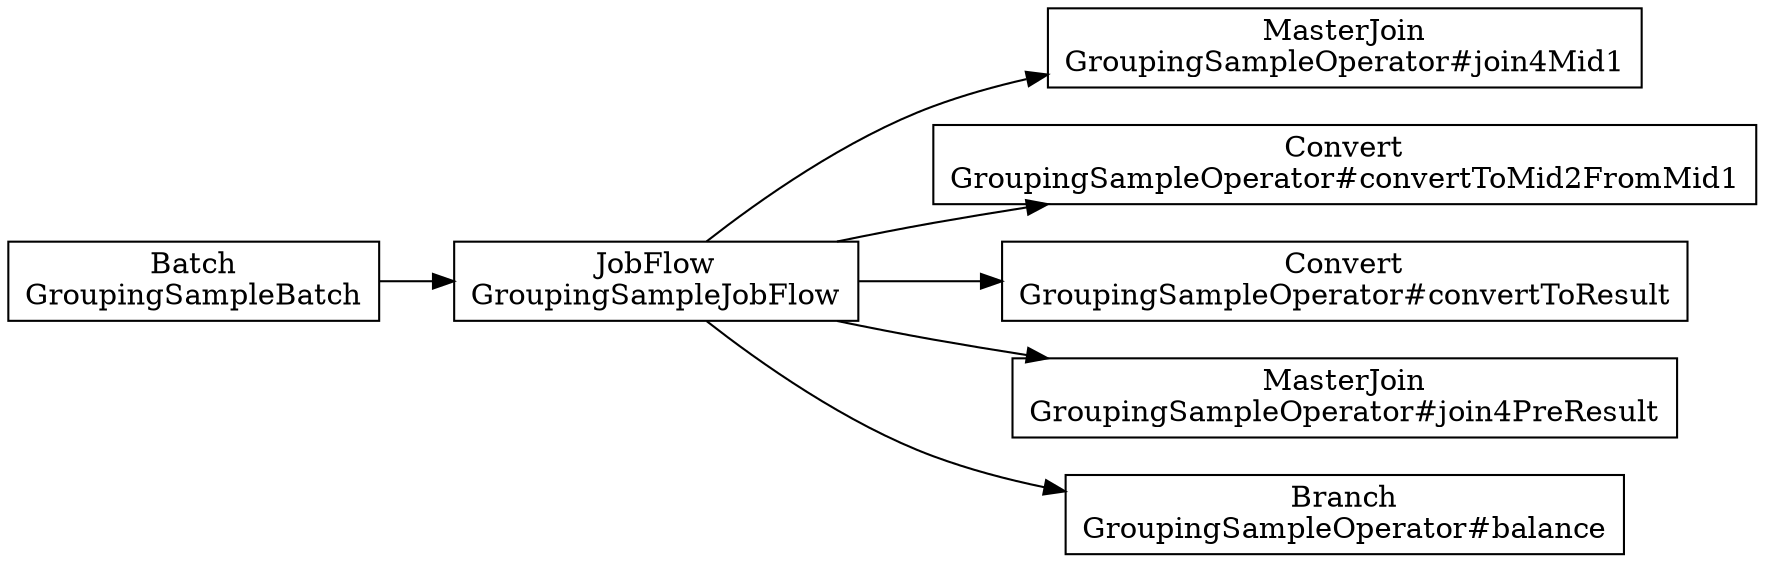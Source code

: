 digraph {
    rankdir = LR;
    "83f1ade9-a261-47aa-b731-f3f40e3feef5" [shape=box, label="Batch\nGroupingSampleBatch"];
    "16015d29-b109-4f99-a2c2-27f5d16bb914" [shape=box, label="JobFlow\nGroupingSampleJobFlow"];
    "fd86dc50-a63f-4b5c-846b-7dd48e002e1e" [shape=box, label="MasterJoin\nGroupingSampleOperator#join4Mid1"];
    "16015d29-b109-4f99-a2c2-27f5d16bb914" -> "fd86dc50-a63f-4b5c-846b-7dd48e002e1e";
    "fe24129d-46d3-4512-8f57-1a13f2c96263" [shape=box, label="Convert\nGroupingSampleOperator#convertToMid2FromMid1"];
    "16015d29-b109-4f99-a2c2-27f5d16bb914" -> "fe24129d-46d3-4512-8f57-1a13f2c96263";
    "81c9da64-e291-45bd-b438-c5647499f975" [shape=box, label="Convert\nGroupingSampleOperator#convertToResult"];
    "16015d29-b109-4f99-a2c2-27f5d16bb914" -> "81c9da64-e291-45bd-b438-c5647499f975";
    "6a2eaec8-f23e-4c28-a112-d2d8dce02dc5" [shape=box, label="MasterJoin\nGroupingSampleOperator#join4PreResult"];
    "16015d29-b109-4f99-a2c2-27f5d16bb914" -> "6a2eaec8-f23e-4c28-a112-d2d8dce02dc5";
    "87b3b041-b07a-4caa-83ce-a2509494cd35" [shape=box, label="Branch\nGroupingSampleOperator#balance"];
    "16015d29-b109-4f99-a2c2-27f5d16bb914" -> "87b3b041-b07a-4caa-83ce-a2509494cd35";
    "83f1ade9-a261-47aa-b731-f3f40e3feef5" -> "16015d29-b109-4f99-a2c2-27f5d16bb914";
}
